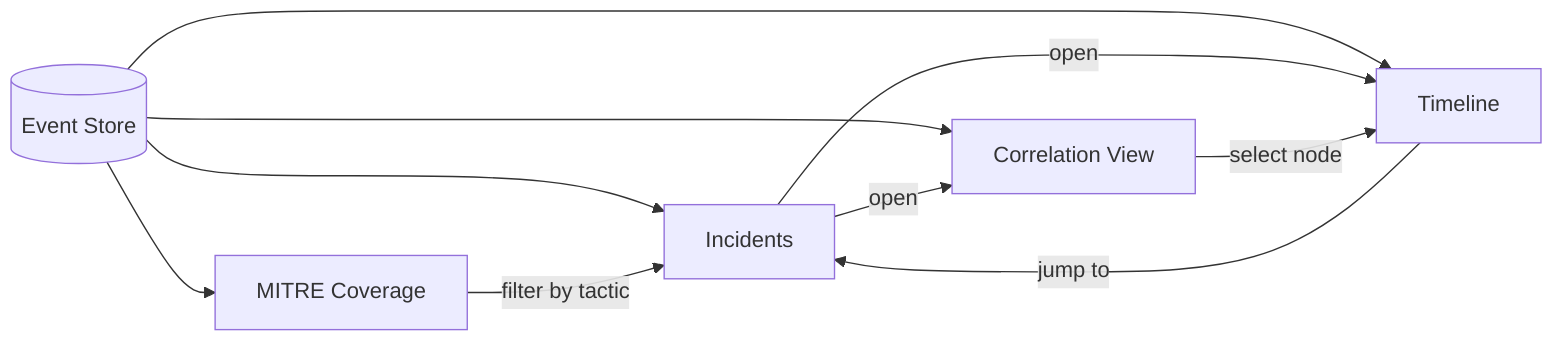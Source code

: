 %% Mermaid: Dashboard tabs & data (sanitized)
flowchart LR
  STORE[(Event Store)] --> INC[Incidents]
  STORE --> CORR[Correlation View]
  STORE --> MITRE[MITRE Coverage]
  STORE --> TL[Timeline]

  INC -->|open| CORR
  INC -->|open| TL
  CORR -->|select node| TL
  TL -->|jump to| INC
  MITRE -->|filter by tactic| INC